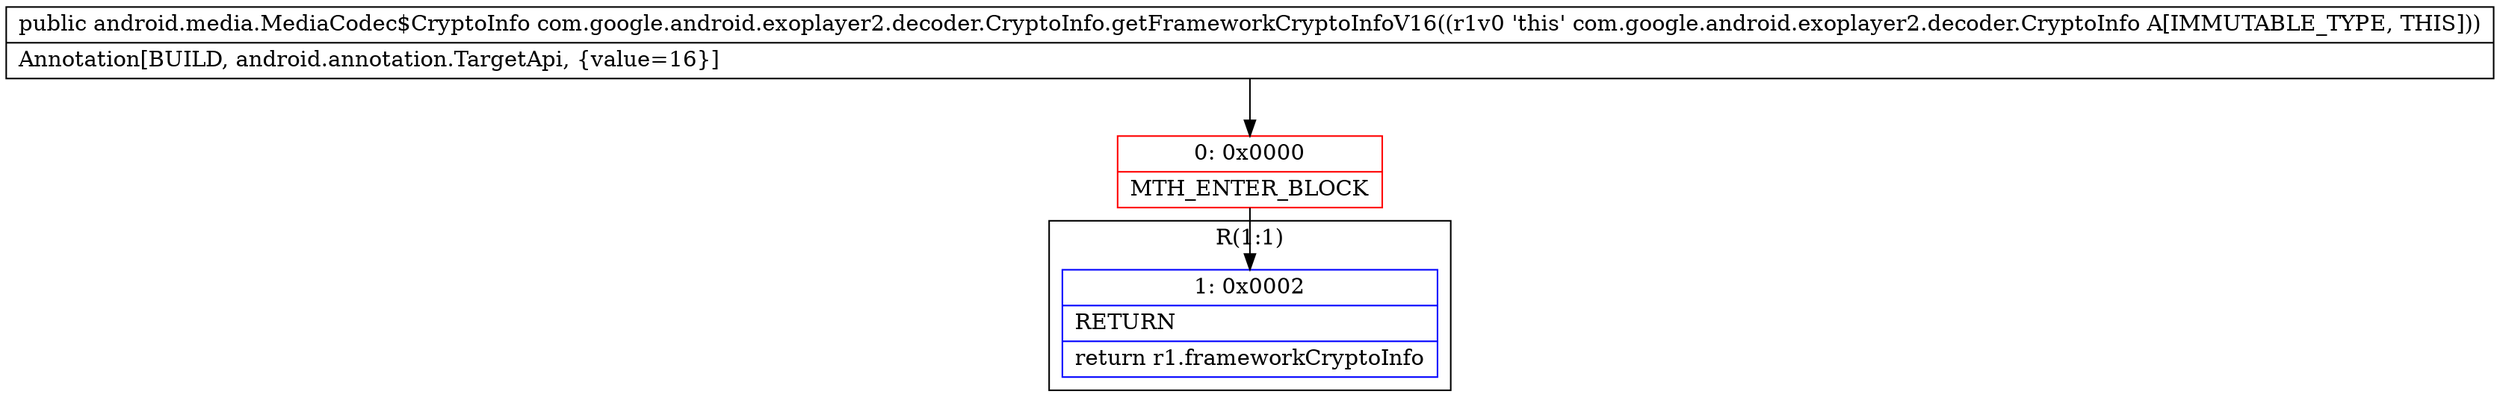 digraph "CFG forcom.google.android.exoplayer2.decoder.CryptoInfo.getFrameworkCryptoInfoV16()Landroid\/media\/MediaCodec$CryptoInfo;" {
subgraph cluster_Region_1925136421 {
label = "R(1:1)";
node [shape=record,color=blue];
Node_1 [shape=record,label="{1\:\ 0x0002|RETURN\l|return r1.frameworkCryptoInfo\l}"];
}
Node_0 [shape=record,color=red,label="{0\:\ 0x0000|MTH_ENTER_BLOCK\l}"];
MethodNode[shape=record,label="{public android.media.MediaCodec$CryptoInfo com.google.android.exoplayer2.decoder.CryptoInfo.getFrameworkCryptoInfoV16((r1v0 'this' com.google.android.exoplayer2.decoder.CryptoInfo A[IMMUTABLE_TYPE, THIS]))  | Annotation[BUILD, android.annotation.TargetApi, \{value=16\}]\l}"];
MethodNode -> Node_0;
Node_0 -> Node_1;
}

